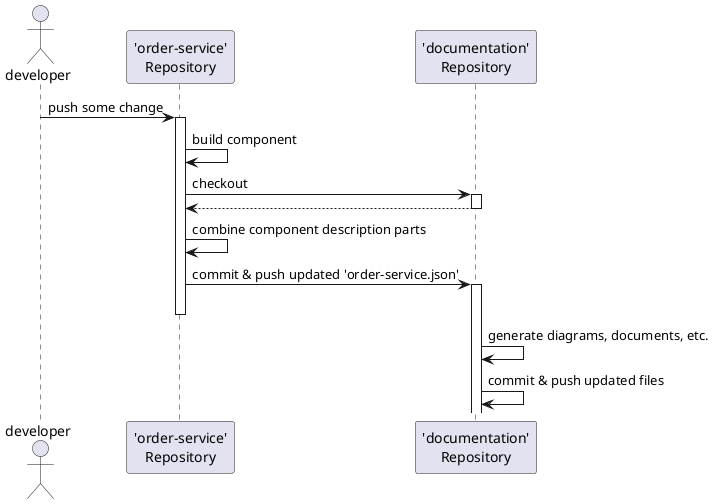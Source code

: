 @startuml

actor developer as dev
participant "'order-service'\nRepository" as sr
participant "'documentation'\nRepository" as dr

dev -> sr : push some change
activate sr
sr -> sr : build component
sr -> dr : checkout
activate dr
sr <--dr
deactivate dr
sr -> sr : combine component description parts
sr -> dr : commit & push updated 'order-service.json'
activate dr
deactivate sr
dr -> dr : generate diagrams, documents, etc.
dr -> dr : commit & push updated files

@enduml
